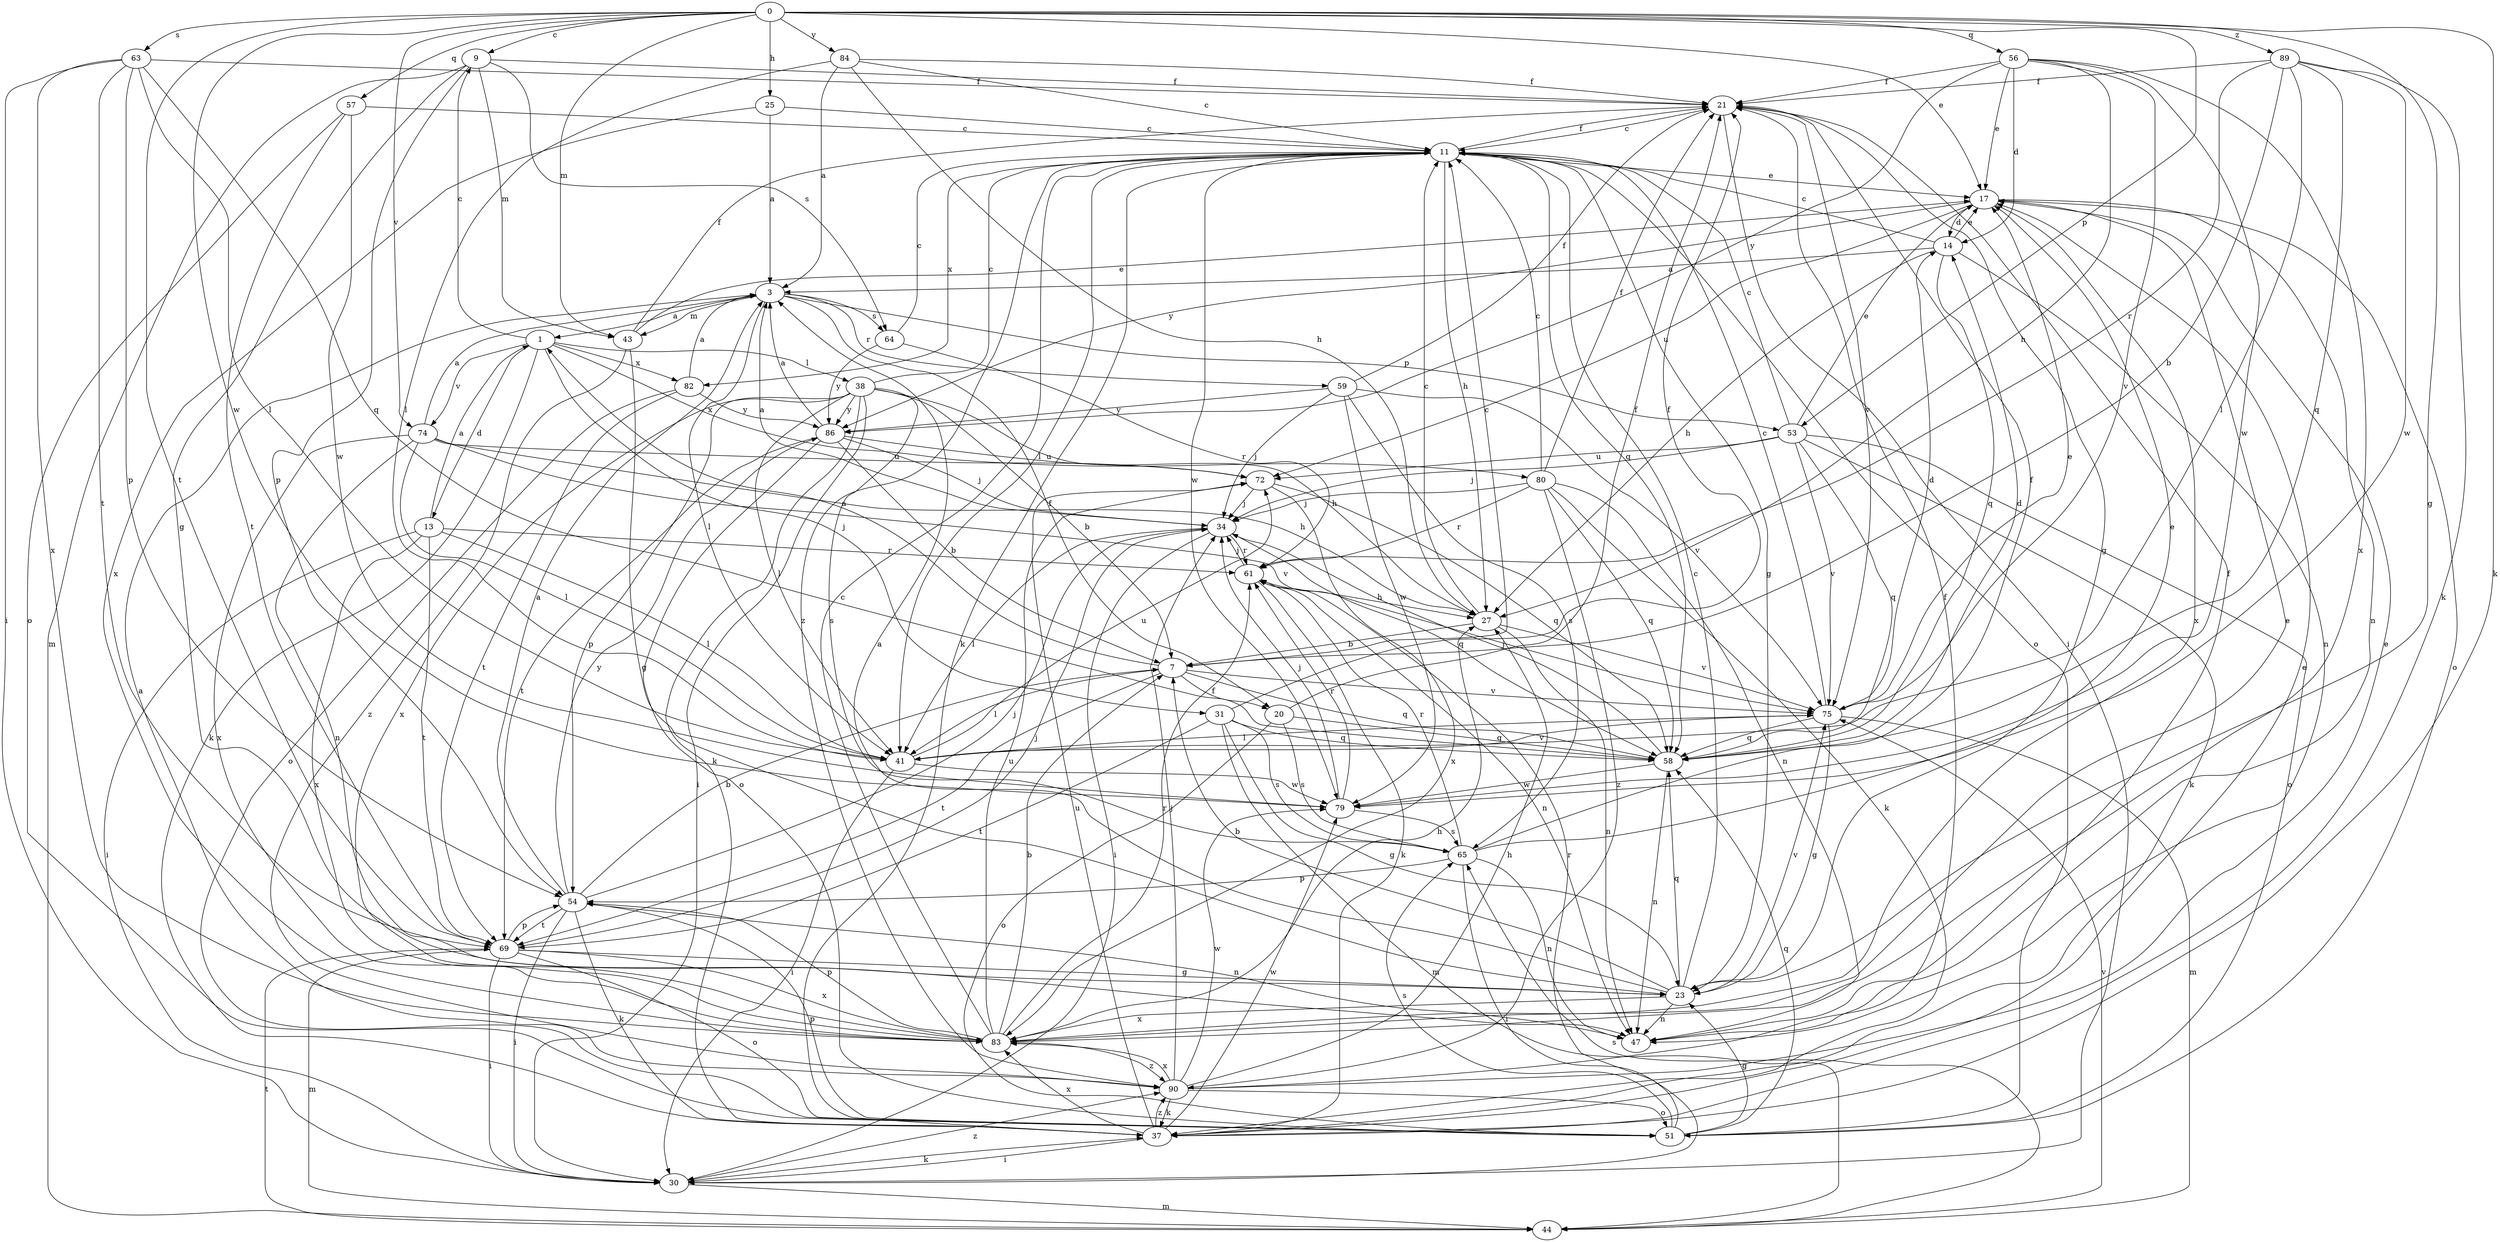 strict digraph  {
0;
1;
3;
7;
9;
11;
13;
14;
17;
20;
21;
23;
25;
27;
30;
31;
34;
37;
38;
41;
43;
44;
47;
51;
53;
54;
56;
57;
58;
59;
61;
63;
64;
65;
69;
72;
74;
75;
79;
80;
82;
83;
84;
86;
89;
90;
0 -> 9  [label=c];
0 -> 17  [label=e];
0 -> 23  [label=g];
0 -> 25  [label=h];
0 -> 37  [label=k];
0 -> 43  [label=m];
0 -> 53  [label=p];
0 -> 56  [label=q];
0 -> 57  [label=q];
0 -> 63  [label=s];
0 -> 69  [label=t];
0 -> 74  [label=v];
0 -> 79  [label=w];
0 -> 84  [label=y];
0 -> 89  [label=z];
1 -> 9  [label=c];
1 -> 13  [label=d];
1 -> 31  [label=j];
1 -> 37  [label=k];
1 -> 38  [label=l];
1 -> 74  [label=v];
1 -> 80  [label=x];
1 -> 82  [label=x];
3 -> 1  [label=a];
3 -> 20  [label=f];
3 -> 41  [label=l];
3 -> 43  [label=m];
3 -> 53  [label=p];
3 -> 59  [label=r];
3 -> 64  [label=s];
7 -> 1  [label=a];
7 -> 11  [label=c];
7 -> 20  [label=f];
7 -> 41  [label=l];
7 -> 58  [label=q];
7 -> 69  [label=t];
7 -> 75  [label=v];
9 -> 21  [label=f];
9 -> 23  [label=g];
9 -> 43  [label=m];
9 -> 44  [label=m];
9 -> 54  [label=p];
9 -> 64  [label=s];
11 -> 17  [label=e];
11 -> 21  [label=f];
11 -> 23  [label=g];
11 -> 27  [label=h];
11 -> 37  [label=k];
11 -> 41  [label=l];
11 -> 51  [label=o];
11 -> 58  [label=q];
11 -> 79  [label=w];
11 -> 82  [label=x];
11 -> 90  [label=z];
13 -> 1  [label=a];
13 -> 30  [label=i];
13 -> 41  [label=l];
13 -> 61  [label=r];
13 -> 69  [label=t];
13 -> 83  [label=x];
14 -> 3  [label=a];
14 -> 11  [label=c];
14 -> 17  [label=e];
14 -> 27  [label=h];
14 -> 47  [label=n];
14 -> 58  [label=q];
17 -> 14  [label=d];
17 -> 47  [label=n];
17 -> 51  [label=o];
17 -> 72  [label=u];
17 -> 83  [label=x];
17 -> 86  [label=y];
20 -> 21  [label=f];
20 -> 51  [label=o];
20 -> 58  [label=q];
20 -> 65  [label=s];
21 -> 11  [label=c];
21 -> 23  [label=g];
21 -> 30  [label=i];
21 -> 75  [label=v];
23 -> 3  [label=a];
23 -> 7  [label=b];
23 -> 11  [label=c];
23 -> 47  [label=n];
23 -> 58  [label=q];
23 -> 75  [label=v];
23 -> 83  [label=x];
25 -> 3  [label=a];
25 -> 11  [label=c];
25 -> 83  [label=x];
27 -> 7  [label=b];
27 -> 11  [label=c];
27 -> 47  [label=n];
27 -> 75  [label=v];
30 -> 37  [label=k];
30 -> 44  [label=m];
30 -> 90  [label=z];
31 -> 21  [label=f];
31 -> 23  [label=g];
31 -> 44  [label=m];
31 -> 58  [label=q];
31 -> 65  [label=s];
31 -> 69  [label=t];
34 -> 3  [label=a];
34 -> 30  [label=i];
34 -> 41  [label=l];
34 -> 58  [label=q];
34 -> 61  [label=r];
37 -> 17  [label=e];
37 -> 30  [label=i];
37 -> 72  [label=u];
37 -> 79  [label=w];
37 -> 83  [label=x];
37 -> 90  [label=z];
38 -> 7  [label=b];
38 -> 11  [label=c];
38 -> 27  [label=h];
38 -> 30  [label=i];
38 -> 37  [label=k];
38 -> 41  [label=l];
38 -> 54  [label=p];
38 -> 65  [label=s];
38 -> 83  [label=x];
38 -> 86  [label=y];
41 -> 30  [label=i];
41 -> 72  [label=u];
41 -> 75  [label=v];
41 -> 79  [label=w];
43 -> 17  [label=e];
43 -> 21  [label=f];
43 -> 23  [label=g];
43 -> 90  [label=z];
44 -> 65  [label=s];
44 -> 69  [label=t];
44 -> 75  [label=v];
47 -> 21  [label=f];
51 -> 23  [label=g];
51 -> 54  [label=p];
51 -> 58  [label=q];
51 -> 61  [label=r];
51 -> 65  [label=s];
53 -> 11  [label=c];
53 -> 17  [label=e];
53 -> 34  [label=j];
53 -> 37  [label=k];
53 -> 51  [label=o];
53 -> 58  [label=q];
53 -> 72  [label=u];
53 -> 75  [label=v];
54 -> 3  [label=a];
54 -> 7  [label=b];
54 -> 30  [label=i];
54 -> 34  [label=j];
54 -> 37  [label=k];
54 -> 47  [label=n];
54 -> 69  [label=t];
54 -> 86  [label=y];
56 -> 14  [label=d];
56 -> 17  [label=e];
56 -> 21  [label=f];
56 -> 27  [label=h];
56 -> 75  [label=v];
56 -> 79  [label=w];
56 -> 83  [label=x];
56 -> 86  [label=y];
57 -> 11  [label=c];
57 -> 51  [label=o];
57 -> 69  [label=t];
57 -> 79  [label=w];
58 -> 14  [label=d];
58 -> 34  [label=j];
58 -> 47  [label=n];
58 -> 79  [label=w];
59 -> 21  [label=f];
59 -> 34  [label=j];
59 -> 65  [label=s];
59 -> 75  [label=v];
59 -> 79  [label=w];
59 -> 86  [label=y];
61 -> 27  [label=h];
61 -> 34  [label=j];
61 -> 37  [label=k];
61 -> 47  [label=n];
63 -> 21  [label=f];
63 -> 30  [label=i];
63 -> 41  [label=l];
63 -> 54  [label=p];
63 -> 58  [label=q];
63 -> 69  [label=t];
63 -> 83  [label=x];
64 -> 11  [label=c];
64 -> 61  [label=r];
64 -> 86  [label=y];
65 -> 17  [label=e];
65 -> 21  [label=f];
65 -> 30  [label=i];
65 -> 47  [label=n];
65 -> 54  [label=p];
65 -> 61  [label=r];
69 -> 23  [label=g];
69 -> 30  [label=i];
69 -> 34  [label=j];
69 -> 44  [label=m];
69 -> 51  [label=o];
69 -> 54  [label=p];
69 -> 83  [label=x];
72 -> 34  [label=j];
72 -> 58  [label=q];
72 -> 83  [label=x];
74 -> 3  [label=a];
74 -> 27  [label=h];
74 -> 41  [label=l];
74 -> 47  [label=n];
74 -> 72  [label=u];
74 -> 75  [label=v];
74 -> 83  [label=x];
75 -> 11  [label=c];
75 -> 14  [label=d];
75 -> 17  [label=e];
75 -> 23  [label=g];
75 -> 41  [label=l];
75 -> 44  [label=m];
75 -> 58  [label=q];
79 -> 34  [label=j];
79 -> 61  [label=r];
79 -> 65  [label=s];
80 -> 11  [label=c];
80 -> 21  [label=f];
80 -> 34  [label=j];
80 -> 37  [label=k];
80 -> 47  [label=n];
80 -> 58  [label=q];
80 -> 61  [label=r];
80 -> 90  [label=z];
82 -> 3  [label=a];
82 -> 51  [label=o];
82 -> 69  [label=t];
82 -> 86  [label=y];
83 -> 7  [label=b];
83 -> 11  [label=c];
83 -> 17  [label=e];
83 -> 27  [label=h];
83 -> 54  [label=p];
83 -> 61  [label=r];
83 -> 72  [label=u];
83 -> 90  [label=z];
84 -> 3  [label=a];
84 -> 11  [label=c];
84 -> 21  [label=f];
84 -> 27  [label=h];
84 -> 41  [label=l];
86 -> 3  [label=a];
86 -> 7  [label=b];
86 -> 34  [label=j];
86 -> 51  [label=o];
86 -> 69  [label=t];
86 -> 72  [label=u];
89 -> 7  [label=b];
89 -> 21  [label=f];
89 -> 37  [label=k];
89 -> 41  [label=l];
89 -> 58  [label=q];
89 -> 61  [label=r];
89 -> 79  [label=w];
90 -> 3  [label=a];
90 -> 17  [label=e];
90 -> 21  [label=f];
90 -> 27  [label=h];
90 -> 34  [label=j];
90 -> 37  [label=k];
90 -> 51  [label=o];
90 -> 79  [label=w];
90 -> 83  [label=x];
}
